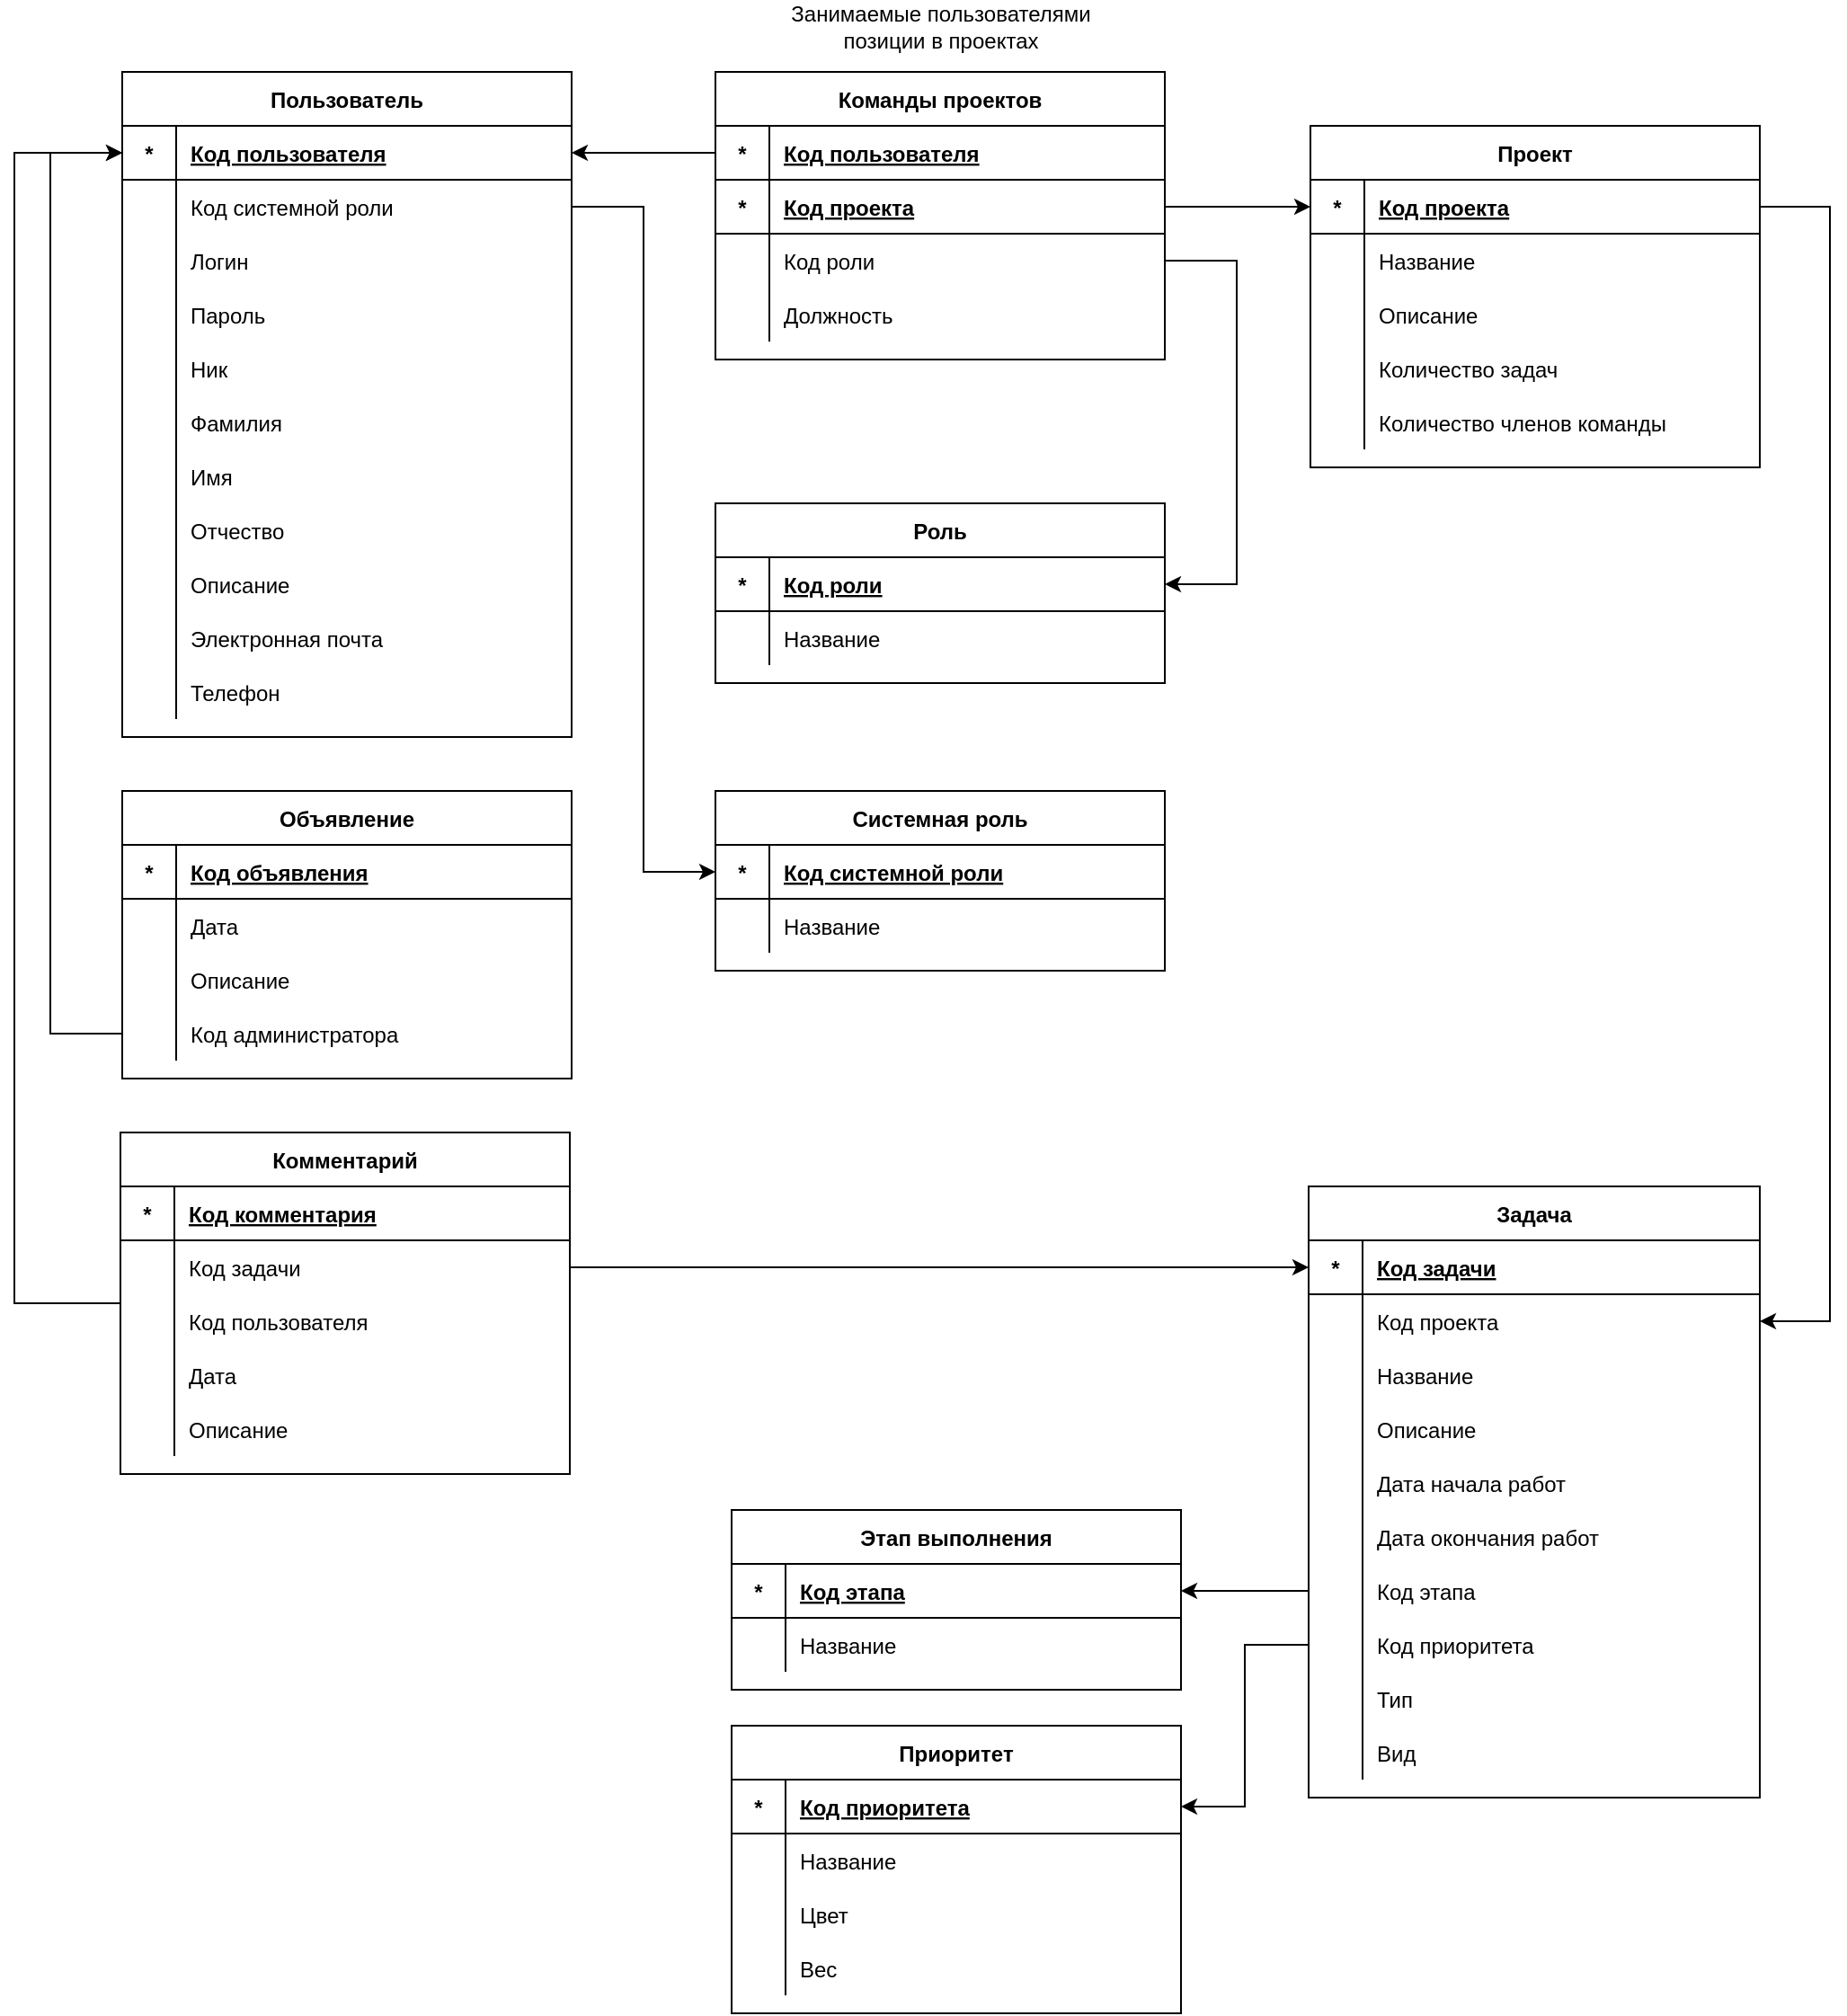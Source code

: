 <mxfile version="15.4.0" type="device"><diagram id="YSawrlzjfa6YScYLb9A8" name="Page-2"><mxGraphModel dx="1568" dy="599" grid="1" gridSize="10" guides="1" tooltips="1" connect="1" arrows="1" fold="1" page="1" pageScale="1" pageWidth="850" pageHeight="1100" math="0" shadow="0"><root><mxCell id="jTIam078uD5nhiu66xsF-0"/><mxCell id="jTIam078uD5nhiu66xsF-1" parent="jTIam078uD5nhiu66xsF-0"/><mxCell id="AoErsqHd4LAG6y7SpeJV-0" value="Проект" style="shape=table;startSize=30;container=1;collapsible=1;childLayout=tableLayout;fixedRows=1;rowLines=0;fontStyle=1;align=center;resizeLast=1;" parent="jTIam078uD5nhiu66xsF-1" vertex="1"><mxGeometry x="-119" y="110" width="250" height="190" as="geometry"><mxRectangle x="70" y="360" width="70" height="30" as="alternateBounds"/></mxGeometry></mxCell><mxCell id="AoErsqHd4LAG6y7SpeJV-1" value="" style="shape=partialRectangle;collapsible=0;dropTarget=0;pointerEvents=0;fillColor=none;points=[[0,0.5],[1,0.5]];portConstraint=eastwest;top=0;left=0;right=0;bottom=1;" parent="AoErsqHd4LAG6y7SpeJV-0" vertex="1"><mxGeometry y="30" width="250" height="30" as="geometry"/></mxCell><mxCell id="AoErsqHd4LAG6y7SpeJV-2" value="*" style="shape=partialRectangle;overflow=hidden;connectable=0;fillColor=none;top=0;left=0;bottom=0;right=0;fontStyle=1;" parent="AoErsqHd4LAG6y7SpeJV-1" vertex="1"><mxGeometry width="30" height="30" as="geometry"><mxRectangle width="30" height="30" as="alternateBounds"/></mxGeometry></mxCell><mxCell id="AoErsqHd4LAG6y7SpeJV-3" value="Код проекта" style="shape=partialRectangle;overflow=hidden;connectable=0;fillColor=none;top=0;left=0;bottom=0;right=0;align=left;spacingLeft=6;fontStyle=5;" parent="AoErsqHd4LAG6y7SpeJV-1" vertex="1"><mxGeometry x="30" width="220" height="30" as="geometry"><mxRectangle width="220" height="30" as="alternateBounds"/></mxGeometry></mxCell><mxCell id="AoErsqHd4LAG6y7SpeJV-4" value="" style="shape=partialRectangle;collapsible=0;dropTarget=0;pointerEvents=0;fillColor=none;points=[[0,0.5],[1,0.5]];portConstraint=eastwest;top=0;left=0;right=0;bottom=0;" parent="AoErsqHd4LAG6y7SpeJV-0" vertex="1"><mxGeometry y="60" width="250" height="30" as="geometry"/></mxCell><mxCell id="AoErsqHd4LAG6y7SpeJV-5" value="" style="shape=partialRectangle;overflow=hidden;connectable=0;fillColor=none;top=0;left=0;bottom=0;right=0;" parent="AoErsqHd4LAG6y7SpeJV-4" vertex="1"><mxGeometry width="30" height="30" as="geometry"><mxRectangle width="30" height="30" as="alternateBounds"/></mxGeometry></mxCell><mxCell id="AoErsqHd4LAG6y7SpeJV-6" value="Название" style="shape=partialRectangle;overflow=hidden;connectable=0;fillColor=none;top=0;left=0;bottom=0;right=0;align=left;spacingLeft=6;" parent="AoErsqHd4LAG6y7SpeJV-4" vertex="1"><mxGeometry x="30" width="220" height="30" as="geometry"><mxRectangle width="220" height="30" as="alternateBounds"/></mxGeometry></mxCell><mxCell id="AoErsqHd4LAG6y7SpeJV-7" value="" style="shape=partialRectangle;collapsible=0;dropTarget=0;pointerEvents=0;fillColor=none;points=[[0,0.5],[1,0.5]];portConstraint=eastwest;top=0;left=0;right=0;bottom=0;" parent="AoErsqHd4LAG6y7SpeJV-0" vertex="1"><mxGeometry y="90" width="250" height="30" as="geometry"/></mxCell><mxCell id="AoErsqHd4LAG6y7SpeJV-8" value="" style="shape=partialRectangle;overflow=hidden;connectable=0;fillColor=none;top=0;left=0;bottom=0;right=0;" parent="AoErsqHd4LAG6y7SpeJV-7" vertex="1"><mxGeometry width="30" height="30" as="geometry"><mxRectangle width="30" height="30" as="alternateBounds"/></mxGeometry></mxCell><mxCell id="AoErsqHd4LAG6y7SpeJV-9" value="Описание" style="shape=partialRectangle;overflow=hidden;connectable=0;fillColor=none;top=0;left=0;bottom=0;right=0;align=left;spacingLeft=6;" parent="AoErsqHd4LAG6y7SpeJV-7" vertex="1"><mxGeometry x="30" width="220" height="30" as="geometry"><mxRectangle width="220" height="30" as="alternateBounds"/></mxGeometry></mxCell><mxCell id="iZxUdQl18oQ3VIHRBDPJ-3" style="shape=partialRectangle;collapsible=0;dropTarget=0;pointerEvents=0;fillColor=none;points=[[0,0.5],[1,0.5]];portConstraint=eastwest;top=0;left=0;right=0;bottom=0;" parent="AoErsqHd4LAG6y7SpeJV-0" vertex="1"><mxGeometry y="120" width="250" height="30" as="geometry"/></mxCell><mxCell id="iZxUdQl18oQ3VIHRBDPJ-4" style="shape=partialRectangle;overflow=hidden;connectable=0;fillColor=none;top=0;left=0;bottom=0;right=0;" parent="iZxUdQl18oQ3VIHRBDPJ-3" vertex="1"><mxGeometry width="30" height="30" as="geometry"><mxRectangle width="30" height="30" as="alternateBounds"/></mxGeometry></mxCell><mxCell id="iZxUdQl18oQ3VIHRBDPJ-5" value="Количество задач" style="shape=partialRectangle;overflow=hidden;connectable=0;fillColor=none;top=0;left=0;bottom=0;right=0;align=left;spacingLeft=6;" parent="iZxUdQl18oQ3VIHRBDPJ-3" vertex="1"><mxGeometry x="30" width="220" height="30" as="geometry"><mxRectangle width="220" height="30" as="alternateBounds"/></mxGeometry></mxCell><mxCell id="iZxUdQl18oQ3VIHRBDPJ-0" style="shape=partialRectangle;collapsible=0;dropTarget=0;pointerEvents=0;fillColor=none;points=[[0,0.5],[1,0.5]];portConstraint=eastwest;top=0;left=0;right=0;bottom=0;" parent="AoErsqHd4LAG6y7SpeJV-0" vertex="1"><mxGeometry y="150" width="250" height="30" as="geometry"/></mxCell><mxCell id="iZxUdQl18oQ3VIHRBDPJ-1" style="shape=partialRectangle;overflow=hidden;connectable=0;fillColor=none;top=0;left=0;bottom=0;right=0;" parent="iZxUdQl18oQ3VIHRBDPJ-0" vertex="1"><mxGeometry width="30" height="30" as="geometry"><mxRectangle width="30" height="30" as="alternateBounds"/></mxGeometry></mxCell><mxCell id="iZxUdQl18oQ3VIHRBDPJ-2" value="Количество членов команды" style="shape=partialRectangle;overflow=hidden;connectable=0;fillColor=none;top=0;left=0;bottom=0;right=0;align=left;spacingLeft=6;" parent="iZxUdQl18oQ3VIHRBDPJ-0" vertex="1"><mxGeometry x="30" width="220" height="30" as="geometry"><mxRectangle width="220" height="30" as="alternateBounds"/></mxGeometry></mxCell><mxCell id="vN9Szmo69IDcgzpXYtj8-14" value="Приоритет" style="shape=table;startSize=30;container=1;collapsible=1;childLayout=tableLayout;fixedRows=1;rowLines=0;fontStyle=1;align=center;resizeLast=1;" parent="jTIam078uD5nhiu66xsF-1" vertex="1"><mxGeometry x="-441" y="1000" width="250" height="160.0" as="geometry"/></mxCell><mxCell id="vN9Szmo69IDcgzpXYtj8-15" value="" style="shape=partialRectangle;collapsible=0;dropTarget=0;pointerEvents=0;fillColor=none;points=[[0,0.5],[1,0.5]];portConstraint=eastwest;top=0;left=0;right=0;bottom=1;" parent="vN9Szmo69IDcgzpXYtj8-14" vertex="1"><mxGeometry y="30" width="250" height="30" as="geometry"/></mxCell><mxCell id="vN9Szmo69IDcgzpXYtj8-16" value="*" style="shape=partialRectangle;overflow=hidden;connectable=0;fillColor=none;top=0;left=0;bottom=0;right=0;fontStyle=1;" parent="vN9Szmo69IDcgzpXYtj8-15" vertex="1"><mxGeometry width="30" height="30" as="geometry"><mxRectangle width="30" height="30" as="alternateBounds"/></mxGeometry></mxCell><mxCell id="vN9Szmo69IDcgzpXYtj8-17" value="Код приоритета" style="shape=partialRectangle;overflow=hidden;connectable=0;fillColor=none;top=0;left=0;bottom=0;right=0;align=left;spacingLeft=6;fontStyle=5;" parent="vN9Szmo69IDcgzpXYtj8-15" vertex="1"><mxGeometry x="30" width="220" height="30" as="geometry"><mxRectangle width="220" height="30" as="alternateBounds"/></mxGeometry></mxCell><mxCell id="vN9Szmo69IDcgzpXYtj8-18" value="" style="shape=partialRectangle;collapsible=0;dropTarget=0;pointerEvents=0;fillColor=none;points=[[0,0.5],[1,0.5]];portConstraint=eastwest;top=0;left=0;right=0;bottom=0;" parent="vN9Szmo69IDcgzpXYtj8-14" vertex="1"><mxGeometry y="60" width="250" height="30" as="geometry"/></mxCell><mxCell id="vN9Szmo69IDcgzpXYtj8-19" value="" style="shape=partialRectangle;overflow=hidden;connectable=0;fillColor=none;top=0;left=0;bottom=0;right=0;" parent="vN9Szmo69IDcgzpXYtj8-18" vertex="1"><mxGeometry width="30" height="30" as="geometry"><mxRectangle width="30" height="30" as="alternateBounds"/></mxGeometry></mxCell><mxCell id="vN9Szmo69IDcgzpXYtj8-20" value="Название" style="shape=partialRectangle;overflow=hidden;connectable=0;fillColor=none;top=0;left=0;bottom=0;right=0;align=left;spacingLeft=6;" parent="vN9Szmo69IDcgzpXYtj8-18" vertex="1"><mxGeometry x="30" width="220" height="30" as="geometry"><mxRectangle width="220" height="30" as="alternateBounds"/></mxGeometry></mxCell><mxCell id="W9QGFdhRcBt0d-ufN203-0" style="shape=partialRectangle;collapsible=0;dropTarget=0;pointerEvents=0;fillColor=none;points=[[0,0.5],[1,0.5]];portConstraint=eastwest;top=0;left=0;right=0;bottom=0;" parent="vN9Szmo69IDcgzpXYtj8-14" vertex="1"><mxGeometry y="90" width="250" height="30" as="geometry"/></mxCell><mxCell id="W9QGFdhRcBt0d-ufN203-1" style="shape=partialRectangle;overflow=hidden;connectable=0;fillColor=none;top=0;left=0;bottom=0;right=0;" parent="W9QGFdhRcBt0d-ufN203-0" vertex="1"><mxGeometry width="30" height="30" as="geometry"><mxRectangle width="30" height="30" as="alternateBounds"/></mxGeometry></mxCell><mxCell id="W9QGFdhRcBt0d-ufN203-2" value="Цвет" style="shape=partialRectangle;overflow=hidden;connectable=0;fillColor=none;top=0;left=0;bottom=0;right=0;align=left;spacingLeft=6;" parent="W9QGFdhRcBt0d-ufN203-0" vertex="1"><mxGeometry x="30" width="220" height="30" as="geometry"><mxRectangle width="220" height="30" as="alternateBounds"/></mxGeometry></mxCell><mxCell id="vN9Szmo69IDcgzpXYtj8-21" style="shape=partialRectangle;collapsible=0;dropTarget=0;pointerEvents=0;fillColor=none;points=[[0,0.5],[1,0.5]];portConstraint=eastwest;top=0;left=0;right=0;bottom=0;" parent="vN9Szmo69IDcgzpXYtj8-14" vertex="1"><mxGeometry y="120" width="250" height="30" as="geometry"/></mxCell><mxCell id="vN9Szmo69IDcgzpXYtj8-22" style="shape=partialRectangle;overflow=hidden;connectable=0;fillColor=none;top=0;left=0;bottom=0;right=0;" parent="vN9Szmo69IDcgzpXYtj8-21" vertex="1"><mxGeometry width="30" height="30" as="geometry"><mxRectangle width="30" height="30" as="alternateBounds"/></mxGeometry></mxCell><mxCell id="vN9Szmo69IDcgzpXYtj8-23" value="Вес" style="shape=partialRectangle;overflow=hidden;connectable=0;fillColor=none;top=0;left=0;bottom=0;right=0;align=left;spacingLeft=6;" parent="vN9Szmo69IDcgzpXYtj8-21" vertex="1"><mxGeometry x="30" width="220" height="30" as="geometry"><mxRectangle width="220" height="30" as="alternateBounds"/></mxGeometry></mxCell><mxCell id="vN9Szmo69IDcgzpXYtj8-24" value="Этап выполнения" style="shape=table;startSize=30;container=1;collapsible=1;childLayout=tableLayout;fixedRows=1;rowLines=0;fontStyle=1;align=center;resizeLast=1;" parent="jTIam078uD5nhiu66xsF-1" vertex="1"><mxGeometry x="-441" y="880" width="250" height="100.0" as="geometry"/></mxCell><mxCell id="vN9Szmo69IDcgzpXYtj8-25" value="" style="shape=partialRectangle;collapsible=0;dropTarget=0;pointerEvents=0;fillColor=none;points=[[0,0.5],[1,0.5]];portConstraint=eastwest;top=0;left=0;right=0;bottom=1;" parent="vN9Szmo69IDcgzpXYtj8-24" vertex="1"><mxGeometry y="30" width="250" height="30" as="geometry"/></mxCell><mxCell id="vN9Szmo69IDcgzpXYtj8-26" value="*" style="shape=partialRectangle;overflow=hidden;connectable=0;fillColor=none;top=0;left=0;bottom=0;right=0;fontStyle=1;" parent="vN9Szmo69IDcgzpXYtj8-25" vertex="1"><mxGeometry width="30" height="30" as="geometry"><mxRectangle width="30" height="30" as="alternateBounds"/></mxGeometry></mxCell><mxCell id="vN9Szmo69IDcgzpXYtj8-27" value="Код этапа" style="shape=partialRectangle;overflow=hidden;connectable=0;fillColor=none;top=0;left=0;bottom=0;right=0;align=left;spacingLeft=6;fontStyle=5;" parent="vN9Szmo69IDcgzpXYtj8-25" vertex="1"><mxGeometry x="30" width="220" height="30" as="geometry"><mxRectangle width="220" height="30" as="alternateBounds"/></mxGeometry></mxCell><mxCell id="vN9Szmo69IDcgzpXYtj8-28" value="" style="shape=partialRectangle;collapsible=0;dropTarget=0;pointerEvents=0;fillColor=none;points=[[0,0.5],[1,0.5]];portConstraint=eastwest;top=0;left=0;right=0;bottom=0;" parent="vN9Szmo69IDcgzpXYtj8-24" vertex="1"><mxGeometry y="60" width="250" height="30" as="geometry"/></mxCell><mxCell id="vN9Szmo69IDcgzpXYtj8-29" value="" style="shape=partialRectangle;overflow=hidden;connectable=0;fillColor=none;top=0;left=0;bottom=0;right=0;" parent="vN9Szmo69IDcgzpXYtj8-28" vertex="1"><mxGeometry width="30" height="30" as="geometry"><mxRectangle width="30" height="30" as="alternateBounds"/></mxGeometry></mxCell><mxCell id="vN9Szmo69IDcgzpXYtj8-30" value="Название" style="shape=partialRectangle;overflow=hidden;connectable=0;fillColor=none;top=0;left=0;bottom=0;right=0;align=left;spacingLeft=6;" parent="vN9Szmo69IDcgzpXYtj8-28" vertex="1"><mxGeometry x="30" width="220" height="30" as="geometry"><mxRectangle width="220" height="30" as="alternateBounds"/></mxGeometry></mxCell><mxCell id="wSC8xcfl35OFZCr4mgy5-0" value="Задача" style="shape=table;startSize=30;container=1;collapsible=1;childLayout=tableLayout;fixedRows=1;rowLines=0;fontStyle=1;align=center;resizeLast=1;" parent="jTIam078uD5nhiu66xsF-1" vertex="1"><mxGeometry x="-120" y="700" width="251" height="340" as="geometry"/></mxCell><mxCell id="wSC8xcfl35OFZCr4mgy5-1" value="" style="shape=partialRectangle;collapsible=0;dropTarget=0;pointerEvents=0;fillColor=none;points=[[0,0.5],[1,0.5]];portConstraint=eastwest;top=0;left=0;right=0;bottom=1;" parent="wSC8xcfl35OFZCr4mgy5-0" vertex="1"><mxGeometry y="30" width="251" height="30" as="geometry"/></mxCell><mxCell id="wSC8xcfl35OFZCr4mgy5-2" value="*" style="shape=partialRectangle;overflow=hidden;connectable=0;fillColor=none;top=0;left=0;bottom=0;right=0;fontStyle=1;" parent="wSC8xcfl35OFZCr4mgy5-1" vertex="1"><mxGeometry width="30" height="30" as="geometry"><mxRectangle width="30" height="30" as="alternateBounds"/></mxGeometry></mxCell><mxCell id="wSC8xcfl35OFZCr4mgy5-3" value="Код задачи" style="shape=partialRectangle;overflow=hidden;connectable=0;fillColor=none;top=0;left=0;bottom=0;right=0;align=left;spacingLeft=6;fontStyle=5;" parent="wSC8xcfl35OFZCr4mgy5-1" vertex="1"><mxGeometry x="30" width="221" height="30" as="geometry"><mxRectangle width="221" height="30" as="alternateBounds"/></mxGeometry></mxCell><mxCell id="9bTWUyO9wlz5bG6deUyp-3" style="shape=partialRectangle;collapsible=0;dropTarget=0;pointerEvents=0;fillColor=none;points=[[0,0.5],[1,0.5]];portConstraint=eastwest;top=0;left=0;right=0;bottom=0;" parent="wSC8xcfl35OFZCr4mgy5-0" vertex="1"><mxGeometry y="60" width="251" height="30" as="geometry"/></mxCell><mxCell id="9bTWUyO9wlz5bG6deUyp-4" style="shape=partialRectangle;overflow=hidden;connectable=0;fillColor=none;top=0;left=0;bottom=0;right=0;" parent="9bTWUyO9wlz5bG6deUyp-3" vertex="1"><mxGeometry width="30" height="30" as="geometry"><mxRectangle width="30" height="30" as="alternateBounds"/></mxGeometry></mxCell><mxCell id="9bTWUyO9wlz5bG6deUyp-5" value="Код проекта" style="shape=partialRectangle;overflow=hidden;connectable=0;fillColor=none;top=0;left=0;bottom=0;right=0;align=left;spacingLeft=6;" parent="9bTWUyO9wlz5bG6deUyp-3" vertex="1"><mxGeometry x="30" width="221" height="30" as="geometry"><mxRectangle width="221" height="30" as="alternateBounds"/></mxGeometry></mxCell><mxCell id="wSC8xcfl35OFZCr4mgy5-4" value="" style="shape=partialRectangle;collapsible=0;dropTarget=0;pointerEvents=0;fillColor=none;points=[[0,0.5],[1,0.5]];portConstraint=eastwest;top=0;left=0;right=0;bottom=0;" parent="wSC8xcfl35OFZCr4mgy5-0" vertex="1"><mxGeometry y="90" width="251" height="30" as="geometry"/></mxCell><mxCell id="wSC8xcfl35OFZCr4mgy5-5" value="" style="shape=partialRectangle;overflow=hidden;connectable=0;fillColor=none;top=0;left=0;bottom=0;right=0;" parent="wSC8xcfl35OFZCr4mgy5-4" vertex="1"><mxGeometry width="30" height="30" as="geometry"><mxRectangle width="30" height="30" as="alternateBounds"/></mxGeometry></mxCell><mxCell id="wSC8xcfl35OFZCr4mgy5-6" value="Название" style="shape=partialRectangle;overflow=hidden;connectable=0;fillColor=none;top=0;left=0;bottom=0;right=0;align=left;spacingLeft=6;" parent="wSC8xcfl35OFZCr4mgy5-4" vertex="1"><mxGeometry x="30" width="221" height="30" as="geometry"><mxRectangle width="221" height="30" as="alternateBounds"/></mxGeometry></mxCell><mxCell id="wSC8xcfl35OFZCr4mgy5-7" value="" style="shape=partialRectangle;collapsible=0;dropTarget=0;pointerEvents=0;fillColor=none;points=[[0,0.5],[1,0.5]];portConstraint=eastwest;top=0;left=0;right=0;bottom=0;" parent="wSC8xcfl35OFZCr4mgy5-0" vertex="1"><mxGeometry y="120" width="251" height="30" as="geometry"/></mxCell><mxCell id="wSC8xcfl35OFZCr4mgy5-8" value="" style="shape=partialRectangle;overflow=hidden;connectable=0;fillColor=none;top=0;left=0;bottom=0;right=0;" parent="wSC8xcfl35OFZCr4mgy5-7" vertex="1"><mxGeometry width="30" height="30" as="geometry"><mxRectangle width="30" height="30" as="alternateBounds"/></mxGeometry></mxCell><mxCell id="wSC8xcfl35OFZCr4mgy5-9" value="Описание" style="shape=partialRectangle;overflow=hidden;connectable=0;fillColor=none;top=0;left=0;bottom=0;right=0;align=left;spacingLeft=6;" parent="wSC8xcfl35OFZCr4mgy5-7" vertex="1"><mxGeometry x="30" width="221" height="30" as="geometry"><mxRectangle width="221" height="30" as="alternateBounds"/></mxGeometry></mxCell><mxCell id="wSC8xcfl35OFZCr4mgy5-10" style="shape=partialRectangle;collapsible=0;dropTarget=0;pointerEvents=0;fillColor=none;points=[[0,0.5],[1,0.5]];portConstraint=eastwest;top=0;left=0;right=0;bottom=0;" parent="wSC8xcfl35OFZCr4mgy5-0" vertex="1"><mxGeometry y="150" width="251" height="30" as="geometry"/></mxCell><mxCell id="wSC8xcfl35OFZCr4mgy5-11" style="shape=partialRectangle;overflow=hidden;connectable=0;fillColor=none;top=0;left=0;bottom=0;right=0;" parent="wSC8xcfl35OFZCr4mgy5-10" vertex="1"><mxGeometry width="30" height="30" as="geometry"><mxRectangle width="30" height="30" as="alternateBounds"/></mxGeometry></mxCell><mxCell id="wSC8xcfl35OFZCr4mgy5-12" value="Дата начала работ" style="shape=partialRectangle;overflow=hidden;connectable=0;fillColor=none;top=0;left=0;bottom=0;right=0;align=left;spacingLeft=6;" parent="wSC8xcfl35OFZCr4mgy5-10" vertex="1"><mxGeometry x="30" width="221" height="30" as="geometry"><mxRectangle width="221" height="30" as="alternateBounds"/></mxGeometry></mxCell><mxCell id="wSC8xcfl35OFZCr4mgy5-13" style="shape=partialRectangle;collapsible=0;dropTarget=0;pointerEvents=0;fillColor=none;points=[[0,0.5],[1,0.5]];portConstraint=eastwest;top=0;left=0;right=0;bottom=0;" parent="wSC8xcfl35OFZCr4mgy5-0" vertex="1"><mxGeometry y="180" width="251" height="30" as="geometry"/></mxCell><mxCell id="wSC8xcfl35OFZCr4mgy5-14" style="shape=partialRectangle;overflow=hidden;connectable=0;fillColor=none;top=0;left=0;bottom=0;right=0;" parent="wSC8xcfl35OFZCr4mgy5-13" vertex="1"><mxGeometry width="30" height="30" as="geometry"><mxRectangle width="30" height="30" as="alternateBounds"/></mxGeometry></mxCell><mxCell id="wSC8xcfl35OFZCr4mgy5-15" value="Дата окончания работ" style="shape=partialRectangle;overflow=hidden;connectable=0;fillColor=none;top=0;left=0;bottom=0;right=0;align=left;spacingLeft=6;" parent="wSC8xcfl35OFZCr4mgy5-13" vertex="1"><mxGeometry x="30" width="221" height="30" as="geometry"><mxRectangle width="221" height="30" as="alternateBounds"/></mxGeometry></mxCell><mxCell id="wSC8xcfl35OFZCr4mgy5-16" style="shape=partialRectangle;collapsible=0;dropTarget=0;pointerEvents=0;fillColor=none;points=[[0,0.5],[1,0.5]];portConstraint=eastwest;top=0;left=0;right=0;bottom=0;" parent="wSC8xcfl35OFZCr4mgy5-0" vertex="1"><mxGeometry y="210" width="251" height="30" as="geometry"/></mxCell><mxCell id="wSC8xcfl35OFZCr4mgy5-17" style="shape=partialRectangle;overflow=hidden;connectable=0;fillColor=none;top=0;left=0;bottom=0;right=0;" parent="wSC8xcfl35OFZCr4mgy5-16" vertex="1"><mxGeometry width="30" height="30" as="geometry"><mxRectangle width="30" height="30" as="alternateBounds"/></mxGeometry></mxCell><mxCell id="wSC8xcfl35OFZCr4mgy5-18" value="Код этапа" style="shape=partialRectangle;overflow=hidden;connectable=0;fillColor=none;top=0;left=0;bottom=0;right=0;align=left;spacingLeft=6;" parent="wSC8xcfl35OFZCr4mgy5-16" vertex="1"><mxGeometry x="30" width="221" height="30" as="geometry"><mxRectangle width="221" height="30" as="alternateBounds"/></mxGeometry></mxCell><mxCell id="9bTWUyO9wlz5bG6deUyp-20" style="shape=partialRectangle;collapsible=0;dropTarget=0;pointerEvents=0;fillColor=none;points=[[0,0.5],[1,0.5]];portConstraint=eastwest;top=0;left=0;right=0;bottom=0;" parent="wSC8xcfl35OFZCr4mgy5-0" vertex="1"><mxGeometry y="240" width="251" height="30" as="geometry"/></mxCell><mxCell id="9bTWUyO9wlz5bG6deUyp-21" style="shape=partialRectangle;overflow=hidden;connectable=0;fillColor=none;top=0;left=0;bottom=0;right=0;" parent="9bTWUyO9wlz5bG6deUyp-20" vertex="1"><mxGeometry width="30" height="30" as="geometry"><mxRectangle width="30" height="30" as="alternateBounds"/></mxGeometry></mxCell><mxCell id="9bTWUyO9wlz5bG6deUyp-22" value="Код приоритета" style="shape=partialRectangle;overflow=hidden;connectable=0;fillColor=none;top=0;left=0;bottom=0;right=0;align=left;spacingLeft=6;" parent="9bTWUyO9wlz5bG6deUyp-20" vertex="1"><mxGeometry x="30" width="221" height="30" as="geometry"><mxRectangle width="221" height="30" as="alternateBounds"/></mxGeometry></mxCell><mxCell id="9bTWUyO9wlz5bG6deUyp-17" style="shape=partialRectangle;collapsible=0;dropTarget=0;pointerEvents=0;fillColor=none;points=[[0,0.5],[1,0.5]];portConstraint=eastwest;top=0;left=0;right=0;bottom=0;" parent="wSC8xcfl35OFZCr4mgy5-0" vertex="1"><mxGeometry y="270" width="251" height="30" as="geometry"/></mxCell><mxCell id="9bTWUyO9wlz5bG6deUyp-18" style="shape=partialRectangle;overflow=hidden;connectable=0;fillColor=none;top=0;left=0;bottom=0;right=0;" parent="9bTWUyO9wlz5bG6deUyp-17" vertex="1"><mxGeometry width="30" height="30" as="geometry"><mxRectangle width="30" height="30" as="alternateBounds"/></mxGeometry></mxCell><mxCell id="9bTWUyO9wlz5bG6deUyp-19" value="Тип" style="shape=partialRectangle;overflow=hidden;connectable=0;fillColor=none;top=0;left=0;bottom=0;right=0;align=left;spacingLeft=6;" parent="9bTWUyO9wlz5bG6deUyp-17" vertex="1"><mxGeometry x="30" width="221" height="30" as="geometry"><mxRectangle width="221" height="30" as="alternateBounds"/></mxGeometry></mxCell><mxCell id="9bTWUyO9wlz5bG6deUyp-14" style="shape=partialRectangle;collapsible=0;dropTarget=0;pointerEvents=0;fillColor=none;points=[[0,0.5],[1,0.5]];portConstraint=eastwest;top=0;left=0;right=0;bottom=0;" parent="wSC8xcfl35OFZCr4mgy5-0" vertex="1"><mxGeometry y="300" width="251" height="30" as="geometry"/></mxCell><mxCell id="9bTWUyO9wlz5bG6deUyp-15" style="shape=partialRectangle;overflow=hidden;connectable=0;fillColor=none;top=0;left=0;bottom=0;right=0;" parent="9bTWUyO9wlz5bG6deUyp-14" vertex="1"><mxGeometry width="30" height="30" as="geometry"><mxRectangle width="30" height="30" as="alternateBounds"/></mxGeometry></mxCell><mxCell id="9bTWUyO9wlz5bG6deUyp-16" value="Вид" style="shape=partialRectangle;overflow=hidden;connectable=0;fillColor=none;top=0;left=0;bottom=0;right=0;align=left;spacingLeft=6;" parent="9bTWUyO9wlz5bG6deUyp-14" vertex="1"><mxGeometry x="30" width="221" height="30" as="geometry"><mxRectangle width="221" height="30" as="alternateBounds"/></mxGeometry></mxCell><mxCell id="dQoSsEIvsa7AFTdiRlWm-0" value="Комментарий" style="shape=table;startSize=30;container=1;collapsible=1;childLayout=tableLayout;fixedRows=1;rowLines=0;fontStyle=1;align=center;resizeLast=1;" parent="jTIam078uD5nhiu66xsF-1" vertex="1"><mxGeometry x="-781" y="670" width="250" height="190" as="geometry"/></mxCell><mxCell id="dQoSsEIvsa7AFTdiRlWm-1" value="" style="shape=partialRectangle;collapsible=0;dropTarget=0;pointerEvents=0;fillColor=none;points=[[0,0.5],[1,0.5]];portConstraint=eastwest;top=0;left=0;right=0;bottom=1;" parent="dQoSsEIvsa7AFTdiRlWm-0" vertex="1"><mxGeometry y="30" width="250" height="30" as="geometry"/></mxCell><mxCell id="dQoSsEIvsa7AFTdiRlWm-2" value="*" style="shape=partialRectangle;overflow=hidden;connectable=0;fillColor=none;top=0;left=0;bottom=0;right=0;fontStyle=1;" parent="dQoSsEIvsa7AFTdiRlWm-1" vertex="1"><mxGeometry width="30" height="30" as="geometry"><mxRectangle width="30" height="30" as="alternateBounds"/></mxGeometry></mxCell><mxCell id="dQoSsEIvsa7AFTdiRlWm-3" value="Код комментария" style="shape=partialRectangle;overflow=hidden;connectable=0;fillColor=none;top=0;left=0;bottom=0;right=0;align=left;spacingLeft=6;fontStyle=5;" parent="dQoSsEIvsa7AFTdiRlWm-1" vertex="1"><mxGeometry x="30" width="220" height="30" as="geometry"><mxRectangle width="220" height="30" as="alternateBounds"/></mxGeometry></mxCell><mxCell id="GNwtuRB5E9_SJPO7voQ3-3" style="shape=partialRectangle;collapsible=0;dropTarget=0;pointerEvents=0;fillColor=none;points=[[0,0.5],[1,0.5]];portConstraint=eastwest;top=0;left=0;right=0;bottom=0;" parent="dQoSsEIvsa7AFTdiRlWm-0" vertex="1"><mxGeometry y="60" width="250" height="30" as="geometry"/></mxCell><mxCell id="GNwtuRB5E9_SJPO7voQ3-4" style="shape=partialRectangle;overflow=hidden;connectable=0;fillColor=none;top=0;left=0;bottom=0;right=0;" parent="GNwtuRB5E9_SJPO7voQ3-3" vertex="1"><mxGeometry width="30" height="30" as="geometry"><mxRectangle width="30" height="30" as="alternateBounds"/></mxGeometry></mxCell><mxCell id="GNwtuRB5E9_SJPO7voQ3-5" value="Код задачи" style="shape=partialRectangle;overflow=hidden;connectable=0;fillColor=none;top=0;left=0;bottom=0;right=0;align=left;spacingLeft=6;" parent="GNwtuRB5E9_SJPO7voQ3-3" vertex="1"><mxGeometry x="30" width="220" height="30" as="geometry"><mxRectangle width="220" height="30" as="alternateBounds"/></mxGeometry></mxCell><mxCell id="GNwtuRB5E9_SJPO7voQ3-0" style="shape=partialRectangle;collapsible=0;dropTarget=0;pointerEvents=0;fillColor=none;points=[[0,0.5],[1,0.5]];portConstraint=eastwest;top=0;left=0;right=0;bottom=0;" parent="dQoSsEIvsa7AFTdiRlWm-0" vertex="1"><mxGeometry y="90" width="250" height="30" as="geometry"/></mxCell><mxCell id="GNwtuRB5E9_SJPO7voQ3-1" style="shape=partialRectangle;overflow=hidden;connectable=0;fillColor=none;top=0;left=0;bottom=0;right=0;" parent="GNwtuRB5E9_SJPO7voQ3-0" vertex="1"><mxGeometry width="30" height="30" as="geometry"><mxRectangle width="30" height="30" as="alternateBounds"/></mxGeometry></mxCell><mxCell id="GNwtuRB5E9_SJPO7voQ3-2" value="Код пользователя" style="shape=partialRectangle;overflow=hidden;connectable=0;fillColor=none;top=0;left=0;bottom=0;right=0;align=left;spacingLeft=6;" parent="GNwtuRB5E9_SJPO7voQ3-0" vertex="1"><mxGeometry x="30" width="220" height="30" as="geometry"><mxRectangle width="220" height="30" as="alternateBounds"/></mxGeometry></mxCell><mxCell id="dQoSsEIvsa7AFTdiRlWm-4" value="" style="shape=partialRectangle;collapsible=0;dropTarget=0;pointerEvents=0;fillColor=none;points=[[0,0.5],[1,0.5]];portConstraint=eastwest;top=0;left=0;right=0;bottom=0;" parent="dQoSsEIvsa7AFTdiRlWm-0" vertex="1"><mxGeometry y="120" width="250" height="30" as="geometry"/></mxCell><mxCell id="dQoSsEIvsa7AFTdiRlWm-5" value="" style="shape=partialRectangle;overflow=hidden;connectable=0;fillColor=none;top=0;left=0;bottom=0;right=0;" parent="dQoSsEIvsa7AFTdiRlWm-4" vertex="1"><mxGeometry width="30" height="30" as="geometry"><mxRectangle width="30" height="30" as="alternateBounds"/></mxGeometry></mxCell><mxCell id="dQoSsEIvsa7AFTdiRlWm-6" value="Дата" style="shape=partialRectangle;overflow=hidden;connectable=0;fillColor=none;top=0;left=0;bottom=0;right=0;align=left;spacingLeft=6;" parent="dQoSsEIvsa7AFTdiRlWm-4" vertex="1"><mxGeometry x="30" width="220" height="30" as="geometry"><mxRectangle width="220" height="30" as="alternateBounds"/></mxGeometry></mxCell><mxCell id="dQoSsEIvsa7AFTdiRlWm-7" style="shape=partialRectangle;collapsible=0;dropTarget=0;pointerEvents=0;fillColor=none;points=[[0,0.5],[1,0.5]];portConstraint=eastwest;top=0;left=0;right=0;bottom=0;" parent="dQoSsEIvsa7AFTdiRlWm-0" vertex="1"><mxGeometry y="150" width="250" height="30" as="geometry"/></mxCell><mxCell id="dQoSsEIvsa7AFTdiRlWm-8" style="shape=partialRectangle;overflow=hidden;connectable=0;fillColor=none;top=0;left=0;bottom=0;right=0;" parent="dQoSsEIvsa7AFTdiRlWm-7" vertex="1"><mxGeometry width="30" height="30" as="geometry"><mxRectangle width="30" height="30" as="alternateBounds"/></mxGeometry></mxCell><mxCell id="dQoSsEIvsa7AFTdiRlWm-9" value="Описание" style="shape=partialRectangle;overflow=hidden;connectable=0;fillColor=none;top=0;left=0;bottom=0;right=0;align=left;spacingLeft=6;" parent="dQoSsEIvsa7AFTdiRlWm-7" vertex="1"><mxGeometry x="30" width="220" height="30" as="geometry"><mxRectangle width="220" height="30" as="alternateBounds"/></mxGeometry></mxCell><mxCell id="gz8XQIBAOVBcMsIfi0TJ-0" value="Команды проектов" style="shape=table;startSize=30;container=1;collapsible=1;childLayout=tableLayout;fixedRows=1;rowLines=0;fontStyle=1;align=center;resizeLast=1;" parent="jTIam078uD5nhiu66xsF-1" vertex="1"><mxGeometry x="-450" y="80" width="250" height="160" as="geometry"><mxRectangle x="70" y="360" width="70" height="30" as="alternateBounds"/></mxGeometry></mxCell><mxCell id="gz8XQIBAOVBcMsIfi0TJ-1" value="" style="shape=partialRectangle;collapsible=0;dropTarget=0;pointerEvents=0;fillColor=none;points=[[0,0.5],[1,0.5]];portConstraint=eastwest;top=0;left=0;right=0;bottom=1;" parent="gz8XQIBAOVBcMsIfi0TJ-0" vertex="1"><mxGeometry y="30" width="250" height="30" as="geometry"/></mxCell><mxCell id="gz8XQIBAOVBcMsIfi0TJ-2" value="*" style="shape=partialRectangle;overflow=hidden;connectable=0;fillColor=none;top=0;left=0;bottom=0;right=0;fontStyle=1;" parent="gz8XQIBAOVBcMsIfi0TJ-1" vertex="1"><mxGeometry width="30" height="30" as="geometry"><mxRectangle width="30" height="30" as="alternateBounds"/></mxGeometry></mxCell><mxCell id="gz8XQIBAOVBcMsIfi0TJ-3" value="Код пользователя" style="shape=partialRectangle;overflow=hidden;connectable=0;fillColor=none;top=0;left=0;bottom=0;right=0;align=left;spacingLeft=6;fontStyle=5;" parent="gz8XQIBAOVBcMsIfi0TJ-1" vertex="1"><mxGeometry x="30" width="220" height="30" as="geometry"><mxRectangle width="220" height="30" as="alternateBounds"/></mxGeometry></mxCell><mxCell id="gz8XQIBAOVBcMsIfi0TJ-4" style="shape=partialRectangle;collapsible=0;dropTarget=0;pointerEvents=0;fillColor=none;points=[[0,0.5],[1,0.5]];portConstraint=eastwest;top=0;left=0;right=0;bottom=1;" parent="gz8XQIBAOVBcMsIfi0TJ-0" vertex="1"><mxGeometry y="60" width="250" height="30" as="geometry"/></mxCell><mxCell id="gz8XQIBAOVBcMsIfi0TJ-5" value="*" style="shape=partialRectangle;overflow=hidden;connectable=0;fillColor=none;top=0;left=0;bottom=0;right=0;fontStyle=1;" parent="gz8XQIBAOVBcMsIfi0TJ-4" vertex="1"><mxGeometry width="30" height="30" as="geometry"><mxRectangle width="30" height="30" as="alternateBounds"/></mxGeometry></mxCell><mxCell id="gz8XQIBAOVBcMsIfi0TJ-6" value="Код проекта" style="shape=partialRectangle;overflow=hidden;connectable=0;fillColor=none;top=0;left=0;bottom=0;right=0;align=left;spacingLeft=6;fontStyle=5;" parent="gz8XQIBAOVBcMsIfi0TJ-4" vertex="1"><mxGeometry x="30" width="220" height="30" as="geometry"><mxRectangle width="220" height="30" as="alternateBounds"/></mxGeometry></mxCell><mxCell id="gz8XQIBAOVBcMsIfi0TJ-7" value="" style="shape=partialRectangle;collapsible=0;dropTarget=0;pointerEvents=0;fillColor=none;points=[[0,0.5],[1,0.5]];portConstraint=eastwest;top=0;left=0;right=0;bottom=0;" parent="gz8XQIBAOVBcMsIfi0TJ-0" vertex="1"><mxGeometry y="90" width="250" height="30" as="geometry"/></mxCell><mxCell id="gz8XQIBAOVBcMsIfi0TJ-8" value="" style="shape=partialRectangle;overflow=hidden;connectable=0;fillColor=none;top=0;left=0;bottom=0;right=0;" parent="gz8XQIBAOVBcMsIfi0TJ-7" vertex="1"><mxGeometry width="30" height="30" as="geometry"><mxRectangle width="30" height="30" as="alternateBounds"/></mxGeometry></mxCell><mxCell id="gz8XQIBAOVBcMsIfi0TJ-9" value="Код роли" style="shape=partialRectangle;overflow=hidden;connectable=0;fillColor=none;top=0;left=0;bottom=0;right=0;align=left;spacingLeft=6;" parent="gz8XQIBAOVBcMsIfi0TJ-7" vertex="1"><mxGeometry x="30" width="220" height="30" as="geometry"><mxRectangle width="220" height="30" as="alternateBounds"/></mxGeometry></mxCell><mxCell id="gz8XQIBAOVBcMsIfi0TJ-10" style="shape=partialRectangle;collapsible=0;dropTarget=0;pointerEvents=0;fillColor=none;points=[[0,0.5],[1,0.5]];portConstraint=eastwest;top=0;left=0;right=0;bottom=0;" parent="gz8XQIBAOVBcMsIfi0TJ-0" vertex="1"><mxGeometry y="120" width="250" height="30" as="geometry"/></mxCell><mxCell id="gz8XQIBAOVBcMsIfi0TJ-11" style="shape=partialRectangle;overflow=hidden;connectable=0;fillColor=none;top=0;left=0;bottom=0;right=0;" parent="gz8XQIBAOVBcMsIfi0TJ-10" vertex="1"><mxGeometry width="30" height="30" as="geometry"><mxRectangle width="30" height="30" as="alternateBounds"/></mxGeometry></mxCell><mxCell id="gz8XQIBAOVBcMsIfi0TJ-12" value="Должность" style="shape=partialRectangle;overflow=hidden;connectable=0;fillColor=none;top=0;left=0;bottom=0;right=0;align=left;spacingLeft=6;" parent="gz8XQIBAOVBcMsIfi0TJ-10" vertex="1"><mxGeometry x="30" width="220" height="30" as="geometry"><mxRectangle width="220" height="30" as="alternateBounds"/></mxGeometry></mxCell><mxCell id="gz8XQIBAOVBcMsIfi0TJ-19" style="edgeStyle=orthogonalEdgeStyle;rounded=0;orthogonalLoop=1;jettySize=auto;html=1;exitX=1;exitY=0.5;exitDx=0;exitDy=0;startFill=0;endFill=1;startSize=6;endSize=6;" parent="jTIam078uD5nhiu66xsF-1" source="gz8XQIBAOVBcMsIfi0TJ-4" target="AoErsqHd4LAG6y7SpeJV-1" edge="1"><mxGeometry relative="1" as="geometry"/></mxCell><mxCell id="cO_UWSFguos0P93YBpW0-0" value="Пользователь" style="shape=table;startSize=30;container=1;collapsible=1;childLayout=tableLayout;fixedRows=1;rowLines=0;fontStyle=1;align=center;resizeLast=1;" parent="jTIam078uD5nhiu66xsF-1" vertex="1"><mxGeometry x="-780" y="80" width="250" height="370" as="geometry"/></mxCell><mxCell id="cO_UWSFguos0P93YBpW0-1" value="" style="shape=partialRectangle;collapsible=0;dropTarget=0;pointerEvents=0;fillColor=none;points=[[0,0.5],[1,0.5]];portConstraint=eastwest;top=0;left=0;right=0;bottom=1;" parent="cO_UWSFguos0P93YBpW0-0" vertex="1"><mxGeometry y="30" width="250" height="30" as="geometry"/></mxCell><mxCell id="cO_UWSFguos0P93YBpW0-2" value="*" style="shape=partialRectangle;overflow=hidden;connectable=0;fillColor=none;top=0;left=0;bottom=0;right=0;fontStyle=1;" parent="cO_UWSFguos0P93YBpW0-1" vertex="1"><mxGeometry width="30" height="30" as="geometry"><mxRectangle width="30" height="30" as="alternateBounds"/></mxGeometry></mxCell><mxCell id="cO_UWSFguos0P93YBpW0-3" value="Код пользователя" style="shape=partialRectangle;overflow=hidden;connectable=0;fillColor=none;top=0;left=0;bottom=0;right=0;align=left;spacingLeft=6;fontStyle=5;" parent="cO_UWSFguos0P93YBpW0-1" vertex="1"><mxGeometry x="30" width="220" height="30" as="geometry"><mxRectangle width="220" height="30" as="alternateBounds"/></mxGeometry></mxCell><mxCell id="8fg1fJ4ykPs8zxjKxRHe-3" style="shape=partialRectangle;collapsible=0;dropTarget=0;pointerEvents=0;fillColor=none;points=[[0,0.5],[1,0.5]];portConstraint=eastwest;top=0;left=0;right=0;bottom=0;" parent="cO_UWSFguos0P93YBpW0-0" vertex="1"><mxGeometry y="60" width="250" height="30" as="geometry"/></mxCell><mxCell id="8fg1fJ4ykPs8zxjKxRHe-4" style="shape=partialRectangle;overflow=hidden;connectable=0;fillColor=none;top=0;left=0;bottom=0;right=0;" parent="8fg1fJ4ykPs8zxjKxRHe-3" vertex="1"><mxGeometry width="30" height="30" as="geometry"><mxRectangle width="30" height="30" as="alternateBounds"/></mxGeometry></mxCell><mxCell id="8fg1fJ4ykPs8zxjKxRHe-5" value="Код системной роли" style="shape=partialRectangle;overflow=hidden;connectable=0;fillColor=none;top=0;left=0;bottom=0;right=0;align=left;spacingLeft=6;" parent="8fg1fJ4ykPs8zxjKxRHe-3" vertex="1"><mxGeometry x="30" width="220" height="30" as="geometry"><mxRectangle width="220" height="30" as="alternateBounds"/></mxGeometry></mxCell><mxCell id="bNGBGteRuE6WVmiVLLii-14" style="shape=partialRectangle;collapsible=0;dropTarget=0;pointerEvents=0;fillColor=none;points=[[0,0.5],[1,0.5]];portConstraint=eastwest;top=0;left=0;right=0;bottom=0;" parent="cO_UWSFguos0P93YBpW0-0" vertex="1"><mxGeometry y="90" width="250" height="30" as="geometry"/></mxCell><mxCell id="bNGBGteRuE6WVmiVLLii-15" style="shape=partialRectangle;overflow=hidden;connectable=0;fillColor=none;top=0;left=0;bottom=0;right=0;" parent="bNGBGteRuE6WVmiVLLii-14" vertex="1"><mxGeometry width="30" height="30" as="geometry"><mxRectangle width="30" height="30" as="alternateBounds"/></mxGeometry></mxCell><mxCell id="bNGBGteRuE6WVmiVLLii-16" value="Логин" style="shape=partialRectangle;overflow=hidden;connectable=0;fillColor=none;top=0;left=0;bottom=0;right=0;align=left;spacingLeft=6;" parent="bNGBGteRuE6WVmiVLLii-14" vertex="1"><mxGeometry x="30" width="220" height="30" as="geometry"><mxRectangle width="220" height="30" as="alternateBounds"/></mxGeometry></mxCell><mxCell id="cO_UWSFguos0P93YBpW0-4" style="shape=partialRectangle;collapsible=0;dropTarget=0;pointerEvents=0;fillColor=none;points=[[0,0.5],[1,0.5]];portConstraint=eastwest;top=0;left=0;right=0;bottom=0;" parent="cO_UWSFguos0P93YBpW0-0" vertex="1"><mxGeometry y="120" width="250" height="30" as="geometry"/></mxCell><mxCell id="cO_UWSFguos0P93YBpW0-5" style="shape=partialRectangle;overflow=hidden;connectable=0;fillColor=none;top=0;left=0;bottom=0;right=0;" parent="cO_UWSFguos0P93YBpW0-4" vertex="1"><mxGeometry width="30" height="30" as="geometry"><mxRectangle width="30" height="30" as="alternateBounds"/></mxGeometry></mxCell><mxCell id="cO_UWSFguos0P93YBpW0-6" value="Пароль" style="shape=partialRectangle;overflow=hidden;connectable=0;fillColor=none;top=0;left=0;bottom=0;right=0;align=left;spacingLeft=6;" parent="cO_UWSFguos0P93YBpW0-4" vertex="1"><mxGeometry x="30" width="220" height="30" as="geometry"><mxRectangle width="220" height="30" as="alternateBounds"/></mxGeometry></mxCell><mxCell id="8fg1fJ4ykPs8zxjKxRHe-6" style="shape=partialRectangle;collapsible=0;dropTarget=0;pointerEvents=0;fillColor=none;points=[[0,0.5],[1,0.5]];portConstraint=eastwest;top=0;left=0;right=0;bottom=0;" parent="cO_UWSFguos0P93YBpW0-0" vertex="1"><mxGeometry y="150" width="250" height="30" as="geometry"/></mxCell><mxCell id="8fg1fJ4ykPs8zxjKxRHe-7" style="shape=partialRectangle;overflow=hidden;connectable=0;fillColor=none;top=0;left=0;bottom=0;right=0;" parent="8fg1fJ4ykPs8zxjKxRHe-6" vertex="1"><mxGeometry width="30" height="30" as="geometry"><mxRectangle width="30" height="30" as="alternateBounds"/></mxGeometry></mxCell><mxCell id="8fg1fJ4ykPs8zxjKxRHe-8" value="Ник" style="shape=partialRectangle;overflow=hidden;connectable=0;fillColor=none;top=0;left=0;bottom=0;right=0;align=left;spacingLeft=6;" parent="8fg1fJ4ykPs8zxjKxRHe-6" vertex="1"><mxGeometry x="30" width="220" height="30" as="geometry"><mxRectangle width="220" height="30" as="alternateBounds"/></mxGeometry></mxCell><mxCell id="cO_UWSFguos0P93YBpW0-7" value="" style="shape=partialRectangle;collapsible=0;dropTarget=0;pointerEvents=0;fillColor=none;points=[[0,0.5],[1,0.5]];portConstraint=eastwest;top=0;left=0;right=0;bottom=0;" parent="cO_UWSFguos0P93YBpW0-0" vertex="1"><mxGeometry y="180" width="250" height="30" as="geometry"/></mxCell><mxCell id="cO_UWSFguos0P93YBpW0-8" value="" style="shape=partialRectangle;overflow=hidden;connectable=0;fillColor=none;top=0;left=0;bottom=0;right=0;" parent="cO_UWSFguos0P93YBpW0-7" vertex="1"><mxGeometry width="30" height="30" as="geometry"><mxRectangle width="30" height="30" as="alternateBounds"/></mxGeometry></mxCell><mxCell id="cO_UWSFguos0P93YBpW0-9" value="Фамилия" style="shape=partialRectangle;overflow=hidden;connectable=0;fillColor=none;top=0;left=0;bottom=0;right=0;align=left;spacingLeft=6;" parent="cO_UWSFguos0P93YBpW0-7" vertex="1"><mxGeometry x="30" width="220" height="30" as="geometry"><mxRectangle width="220" height="30" as="alternateBounds"/></mxGeometry></mxCell><mxCell id="oOFsHle1BIPTjMWXYybz-3" style="shape=partialRectangle;collapsible=0;dropTarget=0;pointerEvents=0;fillColor=none;points=[[0,0.5],[1,0.5]];portConstraint=eastwest;top=0;left=0;right=0;bottom=0;" parent="cO_UWSFguos0P93YBpW0-0" vertex="1"><mxGeometry y="210" width="250" height="30" as="geometry"/></mxCell><mxCell id="oOFsHle1BIPTjMWXYybz-4" style="shape=partialRectangle;overflow=hidden;connectable=0;fillColor=none;top=0;left=0;bottom=0;right=0;" parent="oOFsHle1BIPTjMWXYybz-3" vertex="1"><mxGeometry width="30" height="30" as="geometry"><mxRectangle width="30" height="30" as="alternateBounds"/></mxGeometry></mxCell><mxCell id="oOFsHle1BIPTjMWXYybz-5" value="Имя" style="shape=partialRectangle;overflow=hidden;connectable=0;fillColor=none;top=0;left=0;bottom=0;right=0;align=left;spacingLeft=6;" parent="oOFsHle1BIPTjMWXYybz-3" vertex="1"><mxGeometry x="30" width="220" height="30" as="geometry"><mxRectangle width="220" height="30" as="alternateBounds"/></mxGeometry></mxCell><mxCell id="oOFsHle1BIPTjMWXYybz-0" style="shape=partialRectangle;collapsible=0;dropTarget=0;pointerEvents=0;fillColor=none;points=[[0,0.5],[1,0.5]];portConstraint=eastwest;top=0;left=0;right=0;bottom=0;" parent="cO_UWSFguos0P93YBpW0-0" vertex="1"><mxGeometry y="240" width="250" height="30" as="geometry"/></mxCell><mxCell id="oOFsHle1BIPTjMWXYybz-1" style="shape=partialRectangle;overflow=hidden;connectable=0;fillColor=none;top=0;left=0;bottom=0;right=0;" parent="oOFsHle1BIPTjMWXYybz-0" vertex="1"><mxGeometry width="30" height="30" as="geometry"><mxRectangle width="30" height="30" as="alternateBounds"/></mxGeometry></mxCell><mxCell id="oOFsHle1BIPTjMWXYybz-2" value="Отчество" style="shape=partialRectangle;overflow=hidden;connectable=0;fillColor=none;top=0;left=0;bottom=0;right=0;align=left;spacingLeft=6;" parent="oOFsHle1BIPTjMWXYybz-0" vertex="1"><mxGeometry x="30" width="220" height="30" as="geometry"><mxRectangle width="220" height="30" as="alternateBounds"/></mxGeometry></mxCell><mxCell id="cO_UWSFguos0P93YBpW0-10" value="" style="shape=partialRectangle;collapsible=0;dropTarget=0;pointerEvents=0;fillColor=none;points=[[0,0.5],[1,0.5]];portConstraint=eastwest;top=0;left=0;right=0;bottom=0;" parent="cO_UWSFguos0P93YBpW0-0" vertex="1"><mxGeometry y="270" width="250" height="30" as="geometry"/></mxCell><mxCell id="cO_UWSFguos0P93YBpW0-11" value="" style="shape=partialRectangle;overflow=hidden;connectable=0;fillColor=none;top=0;left=0;bottom=0;right=0;" parent="cO_UWSFguos0P93YBpW0-10" vertex="1"><mxGeometry width="30" height="30" as="geometry"><mxRectangle width="30" height="30" as="alternateBounds"/></mxGeometry></mxCell><mxCell id="cO_UWSFguos0P93YBpW0-12" value="Описание" style="shape=partialRectangle;overflow=hidden;connectable=0;fillColor=none;top=0;left=0;bottom=0;right=0;align=left;spacingLeft=6;" parent="cO_UWSFguos0P93YBpW0-10" vertex="1"><mxGeometry x="30" width="220" height="30" as="geometry"><mxRectangle width="220" height="30" as="alternateBounds"/></mxGeometry></mxCell><mxCell id="cO_UWSFguos0P93YBpW0-13" style="shape=partialRectangle;collapsible=0;dropTarget=0;pointerEvents=0;fillColor=none;points=[[0,0.5],[1,0.5]];portConstraint=eastwest;top=0;left=0;right=0;bottom=0;" parent="cO_UWSFguos0P93YBpW0-0" vertex="1"><mxGeometry y="300" width="250" height="30" as="geometry"/></mxCell><mxCell id="cO_UWSFguos0P93YBpW0-14" style="shape=partialRectangle;overflow=hidden;connectable=0;fillColor=none;top=0;left=0;bottom=0;right=0;" parent="cO_UWSFguos0P93YBpW0-13" vertex="1"><mxGeometry width="30" height="30" as="geometry"><mxRectangle width="30" height="30" as="alternateBounds"/></mxGeometry></mxCell><mxCell id="cO_UWSFguos0P93YBpW0-15" value="Электронная почта" style="shape=partialRectangle;overflow=hidden;connectable=0;fillColor=none;top=0;left=0;bottom=0;right=0;align=left;spacingLeft=6;" parent="cO_UWSFguos0P93YBpW0-13" vertex="1"><mxGeometry x="30" width="220" height="30" as="geometry"><mxRectangle width="220" height="30" as="alternateBounds"/></mxGeometry></mxCell><mxCell id="cO_UWSFguos0P93YBpW0-16" style="shape=partialRectangle;collapsible=0;dropTarget=0;pointerEvents=0;fillColor=none;points=[[0,0.5],[1,0.5]];portConstraint=eastwest;top=0;left=0;right=0;bottom=0;" parent="cO_UWSFguos0P93YBpW0-0" vertex="1"><mxGeometry y="330" width="250" height="30" as="geometry"/></mxCell><mxCell id="cO_UWSFguos0P93YBpW0-17" style="shape=partialRectangle;overflow=hidden;connectable=0;fillColor=none;top=0;left=0;bottom=0;right=0;" parent="cO_UWSFguos0P93YBpW0-16" vertex="1"><mxGeometry width="30" height="30" as="geometry"><mxRectangle width="30" height="30" as="alternateBounds"/></mxGeometry></mxCell><mxCell id="cO_UWSFguos0P93YBpW0-18" value="Телефон" style="shape=partialRectangle;overflow=hidden;connectable=0;fillColor=none;top=0;left=0;bottom=0;right=0;align=left;spacingLeft=6;" parent="cO_UWSFguos0P93YBpW0-16" vertex="1"><mxGeometry x="30" width="220" height="30" as="geometry"><mxRectangle width="220" height="30" as="alternateBounds"/></mxGeometry></mxCell><mxCell id="cO_UWSFguos0P93YBpW0-19" style="edgeStyle=orthogonalEdgeStyle;rounded=0;orthogonalLoop=1;jettySize=auto;html=1;exitX=0;exitY=0.5;exitDx=0;exitDy=0;entryX=1;entryY=0.5;entryDx=0;entryDy=0;startFill=0;endFill=1;startSize=6;endSize=6;" parent="jTIam078uD5nhiu66xsF-1" source="gz8XQIBAOVBcMsIfi0TJ-1" target="cO_UWSFguos0P93YBpW0-1" edge="1"><mxGeometry relative="1" as="geometry"/></mxCell><mxCell id="GNwtuRB5E9_SJPO7voQ3-7" style="edgeStyle=orthogonalEdgeStyle;rounded=0;orthogonalLoop=1;jettySize=auto;html=1;entryX=0;entryY=0.5;entryDx=0;entryDy=0;startFill=1;endFill=0;startSize=6;endSize=6;startArrow=classic;endArrow=none;exitX=0;exitY=0.5;exitDx=0;exitDy=0;" parent="jTIam078uD5nhiu66xsF-1" source="cO_UWSFguos0P93YBpW0-1" target="GNwtuRB5E9_SJPO7voQ3-0" edge="1"><mxGeometry relative="1" as="geometry"><Array as="points"><mxPoint x="-840" y="125"/><mxPoint x="-840" y="765"/></Array><mxPoint x="-810" y="160" as="sourcePoint"/></mxGeometry></mxCell><mxCell id="GNwtuRB5E9_SJPO7voQ3-8" style="edgeStyle=orthogonalEdgeStyle;rounded=0;orthogonalLoop=1;jettySize=auto;html=1;startFill=0;endFill=1;startSize=6;endSize=6;entryX=0;entryY=0.5;entryDx=0;entryDy=0;exitX=1;exitY=0.5;exitDx=0;exitDy=0;" parent="jTIam078uD5nhiu66xsF-1" source="GNwtuRB5E9_SJPO7voQ3-3" target="wSC8xcfl35OFZCr4mgy5-1" edge="1"><mxGeometry relative="1" as="geometry"><mxPoint x="-141" y="940" as="targetPoint"/><Array as="points"><mxPoint x="-531" y="745"/></Array><mxPoint x="-431" y="770" as="sourcePoint"/></mxGeometry></mxCell><mxCell id="9bTWUyO9wlz5bG6deUyp-23" style="edgeStyle=orthogonalEdgeStyle;rounded=0;orthogonalLoop=1;jettySize=auto;html=1;exitX=1;exitY=0.5;exitDx=0;exitDy=0;entryX=1;entryY=0.5;entryDx=0;entryDy=0;startFill=0;endArrow=classic;endFill=1;startSize=6;endSize=6;" parent="jTIam078uD5nhiu66xsF-1" source="AoErsqHd4LAG6y7SpeJV-1" target="9bTWUyO9wlz5bG6deUyp-3" edge="1"><mxGeometry relative="1" as="geometry"><Array as="points"><mxPoint x="170" y="155"/><mxPoint x="170" y="775"/></Array></mxGeometry></mxCell><mxCell id="W9QGFdhRcBt0d-ufN203-3" style="edgeStyle=orthogonalEdgeStyle;rounded=0;orthogonalLoop=1;jettySize=auto;html=1;exitX=0;exitY=0.5;exitDx=0;exitDy=0;entryX=1;entryY=0.5;entryDx=0;entryDy=0;" parent="jTIam078uD5nhiu66xsF-1" source="wSC8xcfl35OFZCr4mgy5-16" target="vN9Szmo69IDcgzpXYtj8-25" edge="1"><mxGeometry relative="1" as="geometry"/></mxCell><mxCell id="W9QGFdhRcBt0d-ufN203-4" style="edgeStyle=orthogonalEdgeStyle;rounded=0;orthogonalLoop=1;jettySize=auto;html=1;exitX=0;exitY=0.5;exitDx=0;exitDy=0;entryX=1;entryY=0.5;entryDx=0;entryDy=0;" parent="jTIam078uD5nhiu66xsF-1" source="9bTWUyO9wlz5bG6deUyp-20" target="vN9Szmo69IDcgzpXYtj8-15" edge="1"><mxGeometry relative="1" as="geometry"/></mxCell><mxCell id="XjF0XXvl2S_v5jVD_ALD-0" value="Роль" style="shape=table;startSize=30;container=1;collapsible=1;childLayout=tableLayout;fixedRows=1;rowLines=0;fontStyle=1;align=center;resizeLast=1;" parent="jTIam078uD5nhiu66xsF-1" vertex="1"><mxGeometry x="-450" y="320" width="250" height="100" as="geometry"><mxRectangle x="70" y="360" width="70" height="30" as="alternateBounds"/></mxGeometry></mxCell><mxCell id="XjF0XXvl2S_v5jVD_ALD-1" value="" style="shape=partialRectangle;collapsible=0;dropTarget=0;pointerEvents=0;fillColor=none;points=[[0,0.5],[1,0.5]];portConstraint=eastwest;top=0;left=0;right=0;bottom=1;" parent="XjF0XXvl2S_v5jVD_ALD-0" vertex="1"><mxGeometry y="30" width="250" height="30" as="geometry"/></mxCell><mxCell id="XjF0XXvl2S_v5jVD_ALD-2" value="*" style="shape=partialRectangle;overflow=hidden;connectable=0;fillColor=none;top=0;left=0;bottom=0;right=0;fontStyle=1;" parent="XjF0XXvl2S_v5jVD_ALD-1" vertex="1"><mxGeometry width="30" height="30" as="geometry"><mxRectangle width="30" height="30" as="alternateBounds"/></mxGeometry></mxCell><mxCell id="XjF0XXvl2S_v5jVD_ALD-3" value="Код роли" style="shape=partialRectangle;overflow=hidden;connectable=0;fillColor=none;top=0;left=0;bottom=0;right=0;align=left;spacingLeft=6;fontStyle=5;" parent="XjF0XXvl2S_v5jVD_ALD-1" vertex="1"><mxGeometry x="30" width="220" height="30" as="geometry"><mxRectangle width="220" height="30" as="alternateBounds"/></mxGeometry></mxCell><mxCell id="XjF0XXvl2S_v5jVD_ALD-4" value="" style="shape=partialRectangle;collapsible=0;dropTarget=0;pointerEvents=0;fillColor=none;points=[[0,0.5],[1,0.5]];portConstraint=eastwest;top=0;left=0;right=0;bottom=0;" parent="XjF0XXvl2S_v5jVD_ALD-0" vertex="1"><mxGeometry y="60" width="250" height="30" as="geometry"/></mxCell><mxCell id="XjF0XXvl2S_v5jVD_ALD-5" value="" style="shape=partialRectangle;overflow=hidden;connectable=0;fillColor=none;top=0;left=0;bottom=0;right=0;" parent="XjF0XXvl2S_v5jVD_ALD-4" vertex="1"><mxGeometry width="30" height="30" as="geometry"><mxRectangle width="30" height="30" as="alternateBounds"/></mxGeometry></mxCell><mxCell id="XjF0XXvl2S_v5jVD_ALD-6" value="Название" style="shape=partialRectangle;overflow=hidden;connectable=0;fillColor=none;top=0;left=0;bottom=0;right=0;align=left;spacingLeft=6;" parent="XjF0XXvl2S_v5jVD_ALD-4" vertex="1"><mxGeometry x="30" width="220" height="30" as="geometry"><mxRectangle width="220" height="30" as="alternateBounds"/></mxGeometry></mxCell><mxCell id="XjF0XXvl2S_v5jVD_ALD-8" style="edgeStyle=orthogonalEdgeStyle;rounded=0;orthogonalLoop=1;jettySize=auto;html=1;exitX=1;exitY=0.5;exitDx=0;exitDy=0;entryX=1;entryY=0.5;entryDx=0;entryDy=0;startArrow=classic;startFill=1;endArrow=none;endFill=0;" parent="jTIam078uD5nhiu66xsF-1" source="XjF0XXvl2S_v5jVD_ALD-1" target="gz8XQIBAOVBcMsIfi0TJ-7" edge="1"><mxGeometry relative="1" as="geometry"><Array as="points"><mxPoint x="-160" y="365"/><mxPoint x="-160" y="185"/></Array></mxGeometry></mxCell><mxCell id="1LY0O0vUtQl-8TxLl3cw-1" value="Занимаемые пользователями&lt;br style=&quot;padding: 0px ; margin: 0px&quot;&gt;позиции в проектах" style="text;html=1;strokeColor=none;fillColor=none;align=center;verticalAlign=middle;whiteSpace=wrap;rounded=0;" parent="jTIam078uD5nhiu66xsF-1" vertex="1"><mxGeometry x="-417.5" y="40" width="185" height="30" as="geometry"/></mxCell><mxCell id="bNGBGteRuE6WVmiVLLii-0" value="Объявление" style="shape=table;startSize=30;container=1;collapsible=1;childLayout=tableLayout;fixedRows=1;rowLines=0;fontStyle=1;align=center;resizeLast=1;" parent="jTIam078uD5nhiu66xsF-1" vertex="1"><mxGeometry x="-780" y="480" width="250" height="160" as="geometry"/></mxCell><mxCell id="bNGBGteRuE6WVmiVLLii-1" value="" style="shape=partialRectangle;collapsible=0;dropTarget=0;pointerEvents=0;fillColor=none;points=[[0,0.5],[1,0.5]];portConstraint=eastwest;top=0;left=0;right=0;bottom=1;" parent="bNGBGteRuE6WVmiVLLii-0" vertex="1"><mxGeometry y="30" width="250" height="30" as="geometry"/></mxCell><mxCell id="bNGBGteRuE6WVmiVLLii-2" value="*" style="shape=partialRectangle;overflow=hidden;connectable=0;fillColor=none;top=0;left=0;bottom=0;right=0;fontStyle=1;" parent="bNGBGteRuE6WVmiVLLii-1" vertex="1"><mxGeometry width="30" height="30" as="geometry"><mxRectangle width="30" height="30" as="alternateBounds"/></mxGeometry></mxCell><mxCell id="bNGBGteRuE6WVmiVLLii-3" value="Код объявления" style="shape=partialRectangle;overflow=hidden;connectable=0;fillColor=none;top=0;left=0;bottom=0;right=0;align=left;spacingLeft=6;fontStyle=5;" parent="bNGBGteRuE6WVmiVLLii-1" vertex="1"><mxGeometry x="30" width="220" height="30" as="geometry"><mxRectangle width="220" height="30" as="alternateBounds"/></mxGeometry></mxCell><mxCell id="bNGBGteRuE6WVmiVLLii-4" value="" style="shape=partialRectangle;collapsible=0;dropTarget=0;pointerEvents=0;fillColor=none;points=[[0,0.5],[1,0.5]];portConstraint=eastwest;top=0;left=0;right=0;bottom=0;" parent="bNGBGteRuE6WVmiVLLii-0" vertex="1"><mxGeometry y="60" width="250" height="30" as="geometry"/></mxCell><mxCell id="bNGBGteRuE6WVmiVLLii-5" value="" style="shape=partialRectangle;overflow=hidden;connectable=0;fillColor=none;top=0;left=0;bottom=0;right=0;" parent="bNGBGteRuE6WVmiVLLii-4" vertex="1"><mxGeometry width="30" height="30" as="geometry"><mxRectangle width="30" height="30" as="alternateBounds"/></mxGeometry></mxCell><mxCell id="bNGBGteRuE6WVmiVLLii-6" value="Дата" style="shape=partialRectangle;overflow=hidden;connectable=0;fillColor=none;top=0;left=0;bottom=0;right=0;align=left;spacingLeft=6;" parent="bNGBGteRuE6WVmiVLLii-4" vertex="1"><mxGeometry x="30" width="220" height="30" as="geometry"><mxRectangle width="220" height="30" as="alternateBounds"/></mxGeometry></mxCell><mxCell id="bNGBGteRuE6WVmiVLLii-7" style="shape=partialRectangle;collapsible=0;dropTarget=0;pointerEvents=0;fillColor=none;points=[[0,0.5],[1,0.5]];portConstraint=eastwest;top=0;left=0;right=0;bottom=0;" parent="bNGBGteRuE6WVmiVLLii-0" vertex="1"><mxGeometry y="90" width="250" height="30" as="geometry"/></mxCell><mxCell id="bNGBGteRuE6WVmiVLLii-8" style="shape=partialRectangle;overflow=hidden;connectable=0;fillColor=none;top=0;left=0;bottom=0;right=0;" parent="bNGBGteRuE6WVmiVLLii-7" vertex="1"><mxGeometry width="30" height="30" as="geometry"><mxRectangle width="30" height="30" as="alternateBounds"/></mxGeometry></mxCell><mxCell id="bNGBGteRuE6WVmiVLLii-9" value="Описание" style="shape=partialRectangle;overflow=hidden;connectable=0;fillColor=none;top=0;left=0;bottom=0;right=0;align=left;spacingLeft=6;" parent="bNGBGteRuE6WVmiVLLii-7" vertex="1"><mxGeometry x="30" width="220" height="30" as="geometry"><mxRectangle width="220" height="30" as="alternateBounds"/></mxGeometry></mxCell><mxCell id="bNGBGteRuE6WVmiVLLii-10" style="shape=partialRectangle;collapsible=0;dropTarget=0;pointerEvents=0;fillColor=none;points=[[0,0.5],[1,0.5]];portConstraint=eastwest;top=0;left=0;right=0;bottom=0;" parent="bNGBGteRuE6WVmiVLLii-0" vertex="1"><mxGeometry y="120" width="250" height="30" as="geometry"/></mxCell><mxCell id="bNGBGteRuE6WVmiVLLii-11" style="shape=partialRectangle;overflow=hidden;connectable=0;fillColor=none;top=0;left=0;bottom=0;right=0;" parent="bNGBGteRuE6WVmiVLLii-10" vertex="1"><mxGeometry width="30" height="30" as="geometry"><mxRectangle width="30" height="30" as="alternateBounds"/></mxGeometry></mxCell><mxCell id="bNGBGteRuE6WVmiVLLii-12" value="Код администратора" style="shape=partialRectangle;overflow=hidden;connectable=0;fillColor=none;top=0;left=0;bottom=0;right=0;align=left;spacingLeft=6;" parent="bNGBGteRuE6WVmiVLLii-10" vertex="1"><mxGeometry x="30" width="220" height="30" as="geometry"><mxRectangle width="220" height="30" as="alternateBounds"/></mxGeometry></mxCell><mxCell id="bNGBGteRuE6WVmiVLLii-13" style="edgeStyle=orthogonalEdgeStyle;rounded=0;orthogonalLoop=1;jettySize=auto;html=1;exitX=0;exitY=0.5;exitDx=0;exitDy=0;entryX=0;entryY=0.5;entryDx=0;entryDy=0;" parent="jTIam078uD5nhiu66xsF-1" source="bNGBGteRuE6WVmiVLLii-10" target="cO_UWSFguos0P93YBpW0-1" edge="1"><mxGeometry relative="1" as="geometry"><mxPoint x="-810" y="100" as="targetPoint"/><Array as="points"><mxPoint x="-820" y="615"/><mxPoint x="-820" y="125"/></Array></mxGeometry></mxCell><mxCell id="bNGBGteRuE6WVmiVLLii-17" value="Системная роль" style="shape=table;startSize=30;container=1;collapsible=1;childLayout=tableLayout;fixedRows=1;rowLines=0;fontStyle=1;align=center;resizeLast=1;" parent="jTIam078uD5nhiu66xsF-1" vertex="1"><mxGeometry x="-450" y="480" width="250" height="100" as="geometry"><mxRectangle x="70" y="360" width="70" height="30" as="alternateBounds"/></mxGeometry></mxCell><mxCell id="bNGBGteRuE6WVmiVLLii-18" value="" style="shape=partialRectangle;collapsible=0;dropTarget=0;pointerEvents=0;fillColor=none;points=[[0,0.5],[1,0.5]];portConstraint=eastwest;top=0;left=0;right=0;bottom=1;" parent="bNGBGteRuE6WVmiVLLii-17" vertex="1"><mxGeometry y="30" width="250" height="30" as="geometry"/></mxCell><mxCell id="bNGBGteRuE6WVmiVLLii-19" value="*" style="shape=partialRectangle;overflow=hidden;connectable=0;fillColor=none;top=0;left=0;bottom=0;right=0;fontStyle=1;" parent="bNGBGteRuE6WVmiVLLii-18" vertex="1"><mxGeometry width="30" height="30" as="geometry"><mxRectangle width="30" height="30" as="alternateBounds"/></mxGeometry></mxCell><mxCell id="bNGBGteRuE6WVmiVLLii-20" value="Код системной роли" style="shape=partialRectangle;overflow=hidden;connectable=0;fillColor=none;top=0;left=0;bottom=0;right=0;align=left;spacingLeft=6;fontStyle=5;" parent="bNGBGteRuE6WVmiVLLii-18" vertex="1"><mxGeometry x="30" width="220" height="30" as="geometry"><mxRectangle width="220" height="30" as="alternateBounds"/></mxGeometry></mxCell><mxCell id="bNGBGteRuE6WVmiVLLii-21" value="" style="shape=partialRectangle;collapsible=0;dropTarget=0;pointerEvents=0;fillColor=none;points=[[0,0.5],[1,0.5]];portConstraint=eastwest;top=0;left=0;right=0;bottom=0;" parent="bNGBGteRuE6WVmiVLLii-17" vertex="1"><mxGeometry y="60" width="250" height="30" as="geometry"/></mxCell><mxCell id="bNGBGteRuE6WVmiVLLii-22" value="" style="shape=partialRectangle;overflow=hidden;connectable=0;fillColor=none;top=0;left=0;bottom=0;right=0;" parent="bNGBGteRuE6WVmiVLLii-21" vertex="1"><mxGeometry width="30" height="30" as="geometry"><mxRectangle width="30" height="30" as="alternateBounds"/></mxGeometry></mxCell><mxCell id="bNGBGteRuE6WVmiVLLii-23" value="Название" style="shape=partialRectangle;overflow=hidden;connectable=0;fillColor=none;top=0;left=0;bottom=0;right=0;align=left;spacingLeft=6;" parent="bNGBGteRuE6WVmiVLLii-21" vertex="1"><mxGeometry x="30" width="220" height="30" as="geometry"><mxRectangle width="220" height="30" as="alternateBounds"/></mxGeometry></mxCell><mxCell id="bNGBGteRuE6WVmiVLLii-24" style="edgeStyle=orthogonalEdgeStyle;rounded=0;orthogonalLoop=1;jettySize=auto;html=1;exitX=1;exitY=0.5;exitDx=0;exitDy=0;entryX=0;entryY=0.5;entryDx=0;entryDy=0;" parent="jTIam078uD5nhiu66xsF-1" source="8fg1fJ4ykPs8zxjKxRHe-3" target="bNGBGteRuE6WVmiVLLii-18" edge="1"><mxGeometry relative="1" as="geometry"/></mxCell></root></mxGraphModel></diagram></mxfile>